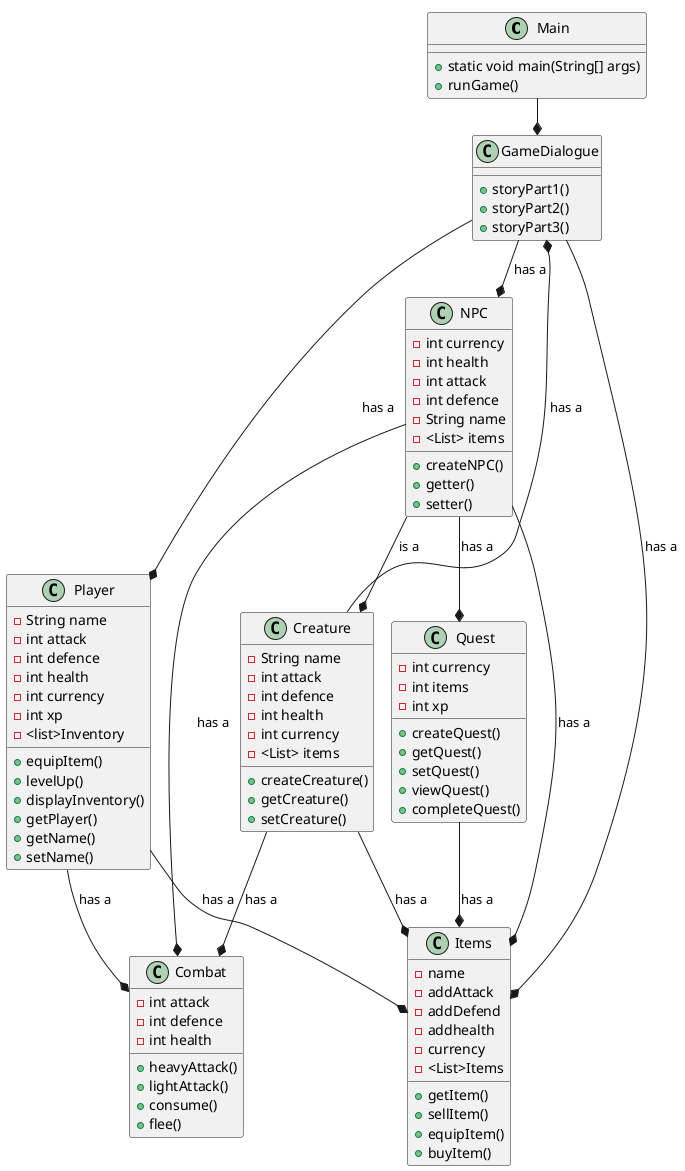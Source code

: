 @startuml

!pragma layout smetana


class Main{
+ static void main(String[] args)
+ runGame()

}


class GameDialogue{
+ storyPart1()
+ storyPart2()
+ storyPart3()
}

class Player{
- String name
- int attack
- int defence
- int health
- int currency
- int xp
- <list>Inventory
+equipItem()
+levelUp()
+displayInventory()
+getPlayer()
+getName()
+setName()
}


class Creature{
- String name
- int attack
- int defence
- int health
- int currency
- <List> items
+ createCreature()
+ getCreature()
+ setCreature()
}


class  NPC{
- int currency
- int health
- int attack
- int defence
- String name
- <List> items
+ createNPC()
+ getter()
+ setter()
}


class  Combat{
- int attack
- int defence
- int health
+ heavyAttack()
+ lightAttack()
+ consume()
+ flee()
}


class  Quest{
- int currency
- int items
- int xp
+ createQuest()
+ getQuest()
+ setQuest()
+ viewQuest()
+ completeQuest()
}


class  Items{
- name
- addAttack
- addDefend
- addhealth
- currency
- <List>Items
+ getItem()
+ sellItem()
+ equipItem()
+ buyItem()

}


Main --* GameDialogue
Player --* Items: has a
Creature --* Items: has a
GameDialogue --* Items: has a
Quest --* Items: has a
GameDialogue --* NPC: has a
NPC --* Quest: has a
Player --* Combat: has a
Creature --* Combat: has a
NPC --* Combat: has a
Creature --* GameDialogue: has a
NPC --* Creature: is a
GameDialogue --* Player: has a
NPC --* Items: has a

@enduml


Combat Class;
Attributter:

attack
deffence
health
Metoder:

